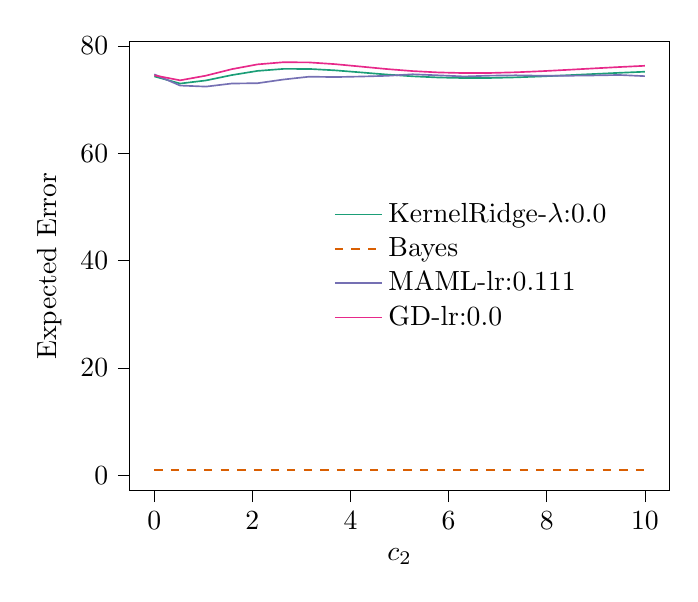 % This file was created with tikzplotlib v0.10.1.
\begin{tikzpicture}

\definecolor{chocolate217952}{RGB}{217,95,2}
\definecolor{darkcyan27158119}{RGB}{27,158,119}
\definecolor{darkgray176}{RGB}{176,176,176}
\definecolor{deeppink23141138}{RGB}{231,41,138}
\definecolor{lightslategray117112179}{RGB}{117,112,179}

\begin{axis}[
legend cell align={left},
legend style={fill opacity=0.8, draw opacity=1, text opacity=1, at={(0.91,0.5)}, anchor=east, draw=none},
tick align=outside,
tick pos=left,
x grid style={darkgray176},
xlabel={\(\displaystyle c_{2}\)},
xmin=-0.499, xmax=10.5,
xtick style={color=black},
y grid style={darkgray176},
ylabel={Expected Error},
ymin=-2.797, ymax=80.738,
ytick style={color=black}
]
\addplot [semithick, darkcyan27158119]
table {%
0.001 74.305
0.527 72.971
1.054 73.545
1.58 74.545
2.106 75.326
2.632 75.697
3.159 75.691
3.685 75.429
4.211 75.045
4.737 74.65
5.264 74.319
5.79 74.096
6.316 73.996
6.842 74.01
7.369 74.12
7.895 74.297
8.421 74.514
8.947 74.744
9.474 74.967
10 75.171
};
\addlegendentry{KernelRidge-$\lambda$:0.0}
\addplot [semithick, chocolate217952, dashed]
table {%
0.001 1.0
0.527 1.0
1.054 1.0
1.58 1.0
2.106 1.0
2.632 1.0
3.159 1.0
3.685 1.0
4.211 1.0
4.737 1.0
5.264 1.0
5.79 1.0
6.316 1.0
6.842 1.0
7.369 1.0
7.895 1.0
8.421 1.0
8.947 1.0
9.474 1.0
10 1.0
};
\addlegendentry{Bayes}
\addplot [semithick, lightslategray117112179]
table {%
0.001 74.681
0.527 72.596
1.054 72.4
1.58 72.973
2.106 73.035
2.632 73.718
3.159 74.249
3.685 74.177
4.211 74.276
4.737 74.406
5.264 74.694
5.79 74.498
6.316 74.291
6.842 74.438
7.369 74.503
7.895 74.424
8.421 74.42
8.947 74.48
9.474 74.565
10 74.348
};
\addlegendentry{MAML-lr:0.111}
\addplot [semithick, deeppink23141138]
table {%
0.001 74.498
0.527 73.568
1.054 74.439
1.58 75.648
2.106 76.541
2.632 76.941
3.159 76.905
3.685 76.584
4.211 76.132
4.737 75.673
5.264 75.293
5.79 75.039
6.316 74.924
6.842 74.941
7.369 75.067
7.895 75.271
8.421 75.521
8.947 75.785
9.474 76.043
10 76.278
};
\addlegendentry{GD-lr:0.0}
\end{axis}

\end{tikzpicture}
